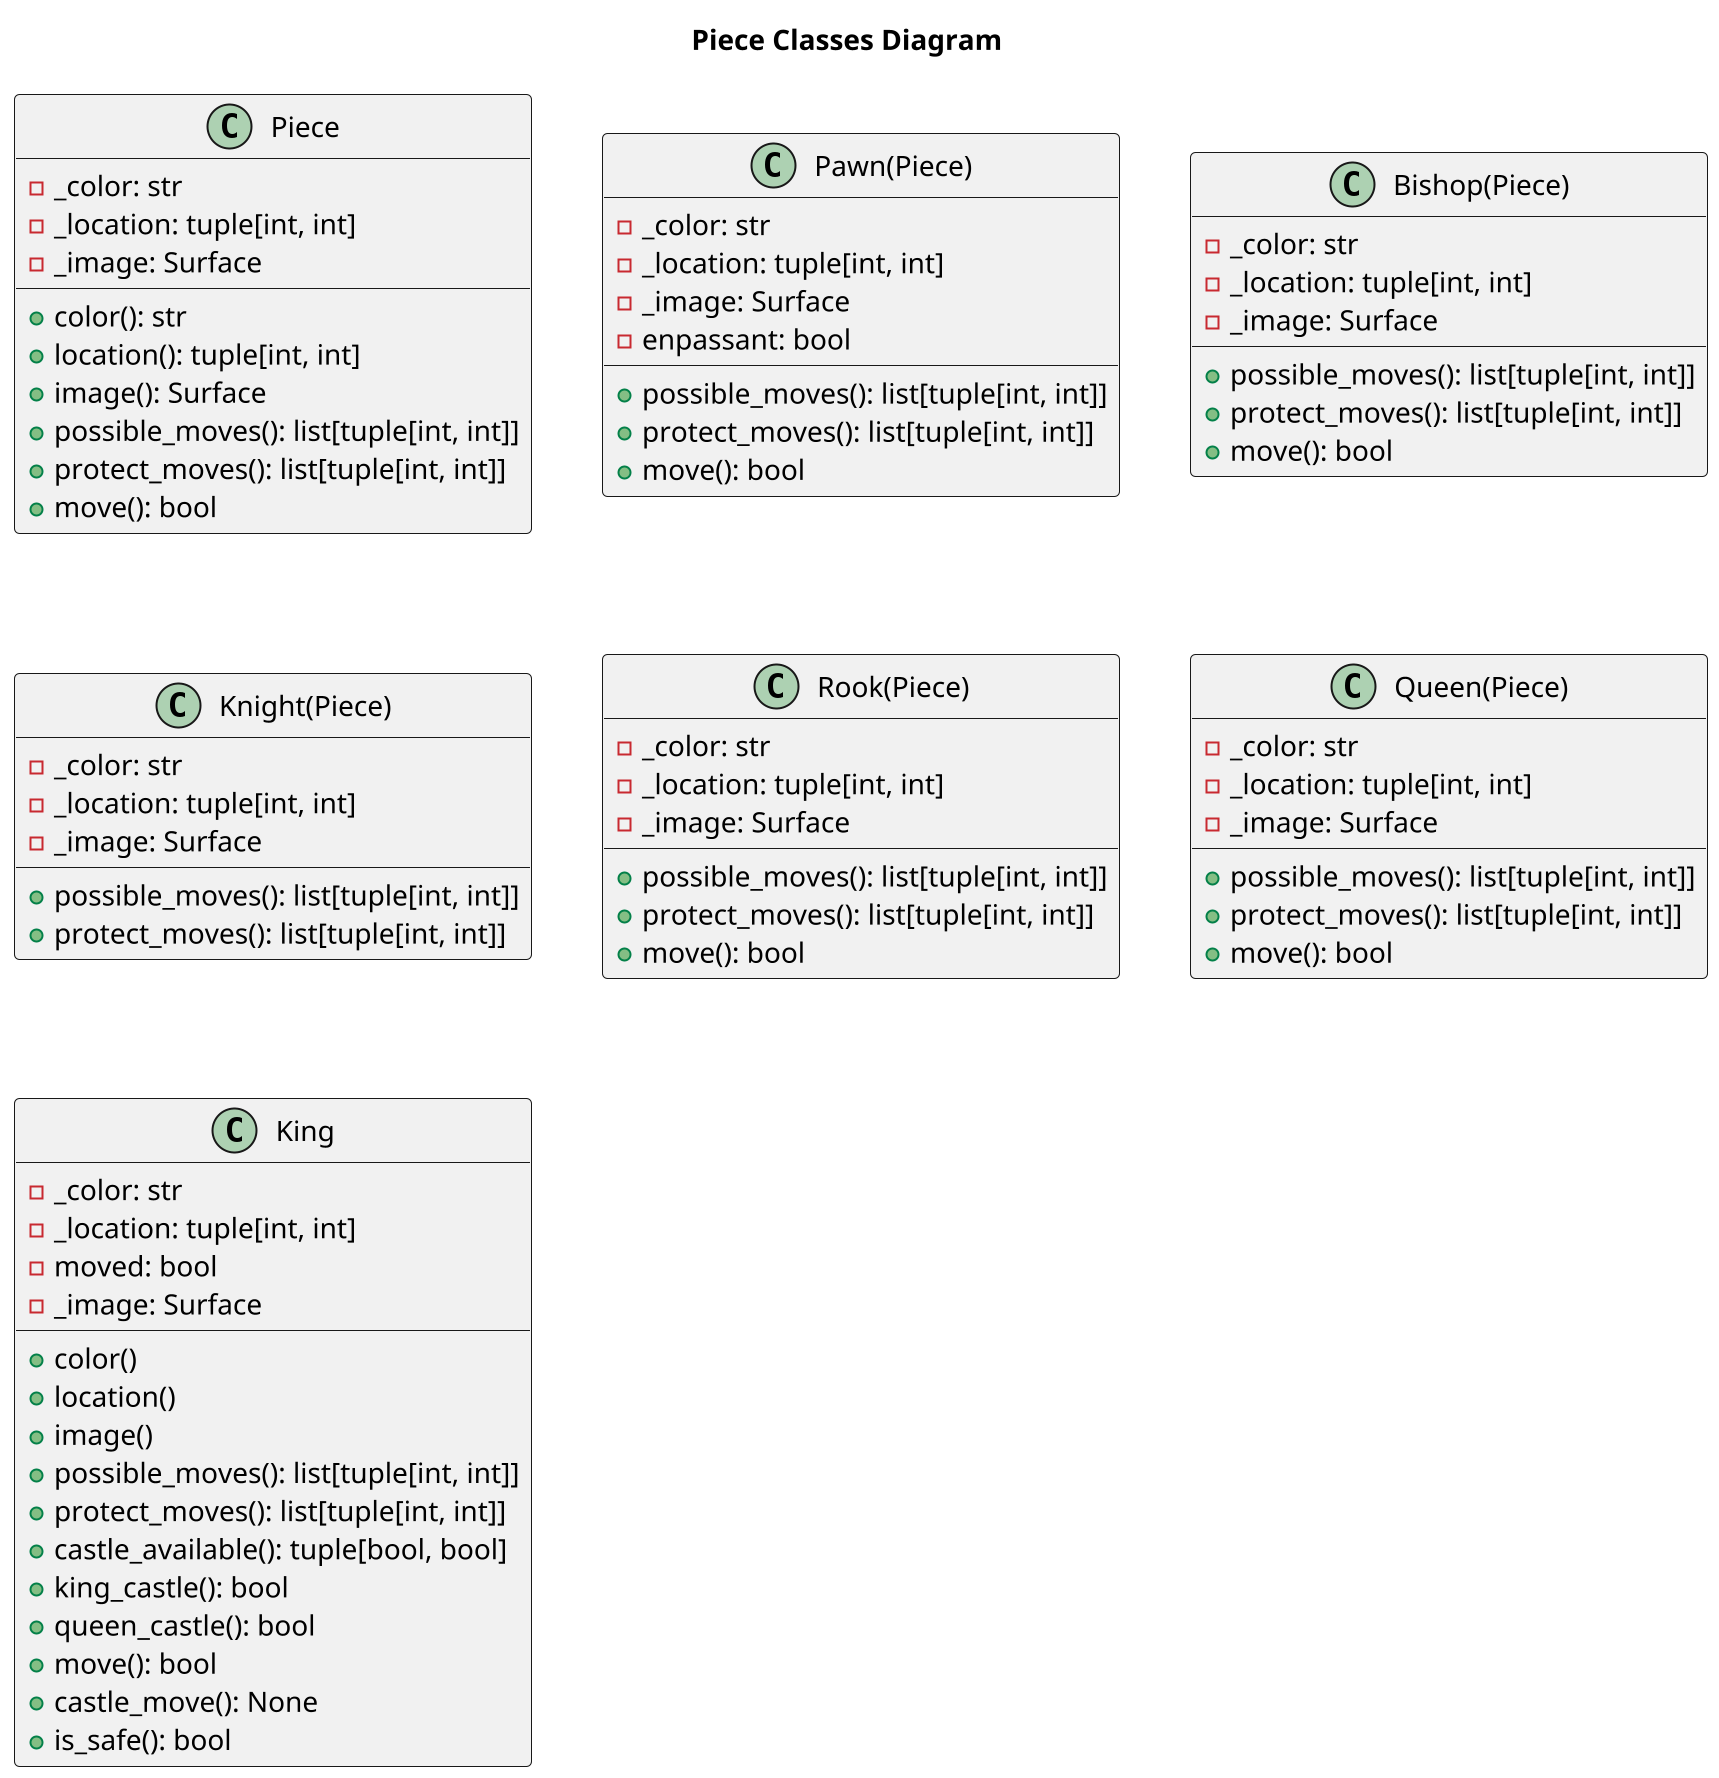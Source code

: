 @startuml Piece Classes Diagram
scale 2
title "Piece Classes Diagram"

class Piece {
    - _color: str
    - _location: tuple[int, int]
    - _image: Surface
    + color(): str
    + location(): tuple[int, int]
    + image(): Surface
    + possible_moves(): list[tuple[int, int]]
    + protect_moves(): list[tuple[int, int]]
    + move(): bool
}

class Pawn(Piece) {
    - _color: str
    - _location: tuple[int, int]
    - _image: Surface
    - enpassant: bool
    + possible_moves(): list[tuple[int, int]]
    + protect_moves(): list[tuple[int, int]]
    + move(): bool
}

class Bishop(Piece) {
    - _color: str
    - _location: tuple[int, int]
    - _image: Surface
    + possible_moves(): list[tuple[int, int]]
    + protect_moves(): list[tuple[int, int]]
    + move(): bool
}

class Knight(Piece) {
    - _color: str
    - _location: tuple[int, int]
    - _image: Surface
    + possible_moves(): list[tuple[int, int]]
    + protect_moves(): list[tuple[int, int]]
}

class Rook(Piece) {
    - _color: str
    - _location: tuple[int, int]
    - _image: Surface
    + possible_moves(): list[tuple[int, int]]
    + protect_moves(): list[tuple[int, int]]
    + move(): bool
}

class Queen(Piece) {
    - _color: str
    - _location: tuple[int, int]
    - _image: Surface
    + possible_moves(): list[tuple[int, int]]
    + protect_moves(): list[tuple[int, int]]
    + move(): bool
}

class King {
    - _color: str
    - _location: tuple[int, int]
    - moved: bool
    - _image: Surface
    + color()
    + location()
    + image()
    + possible_moves(): list[tuple[int, int]]
    + protect_moves(): list[tuple[int, int]]
    + castle_available(): tuple[bool, bool]
    + king_castle(): bool
    + queen_castle(): bool
    + move(): bool
    + castle_move(): None
    + is_safe(): bool
}

@enduml